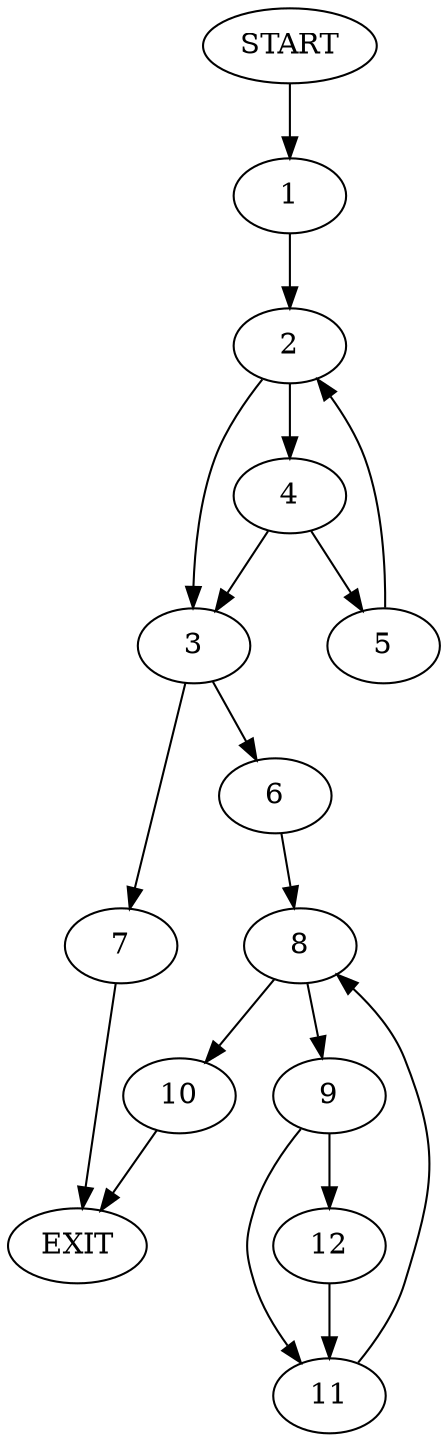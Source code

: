 digraph {
0 [label="START"]
13 [label="EXIT"]
0 -> 1
1 -> 2
2 -> 3
2 -> 4
4 -> 5
4 -> 3
3 -> 6
3 -> 7
5 -> 2
6 -> 8
7 -> 13
8 -> 9
8 -> 10
9 -> 11
9 -> 12
10 -> 13
11 -> 8
12 -> 11
}
